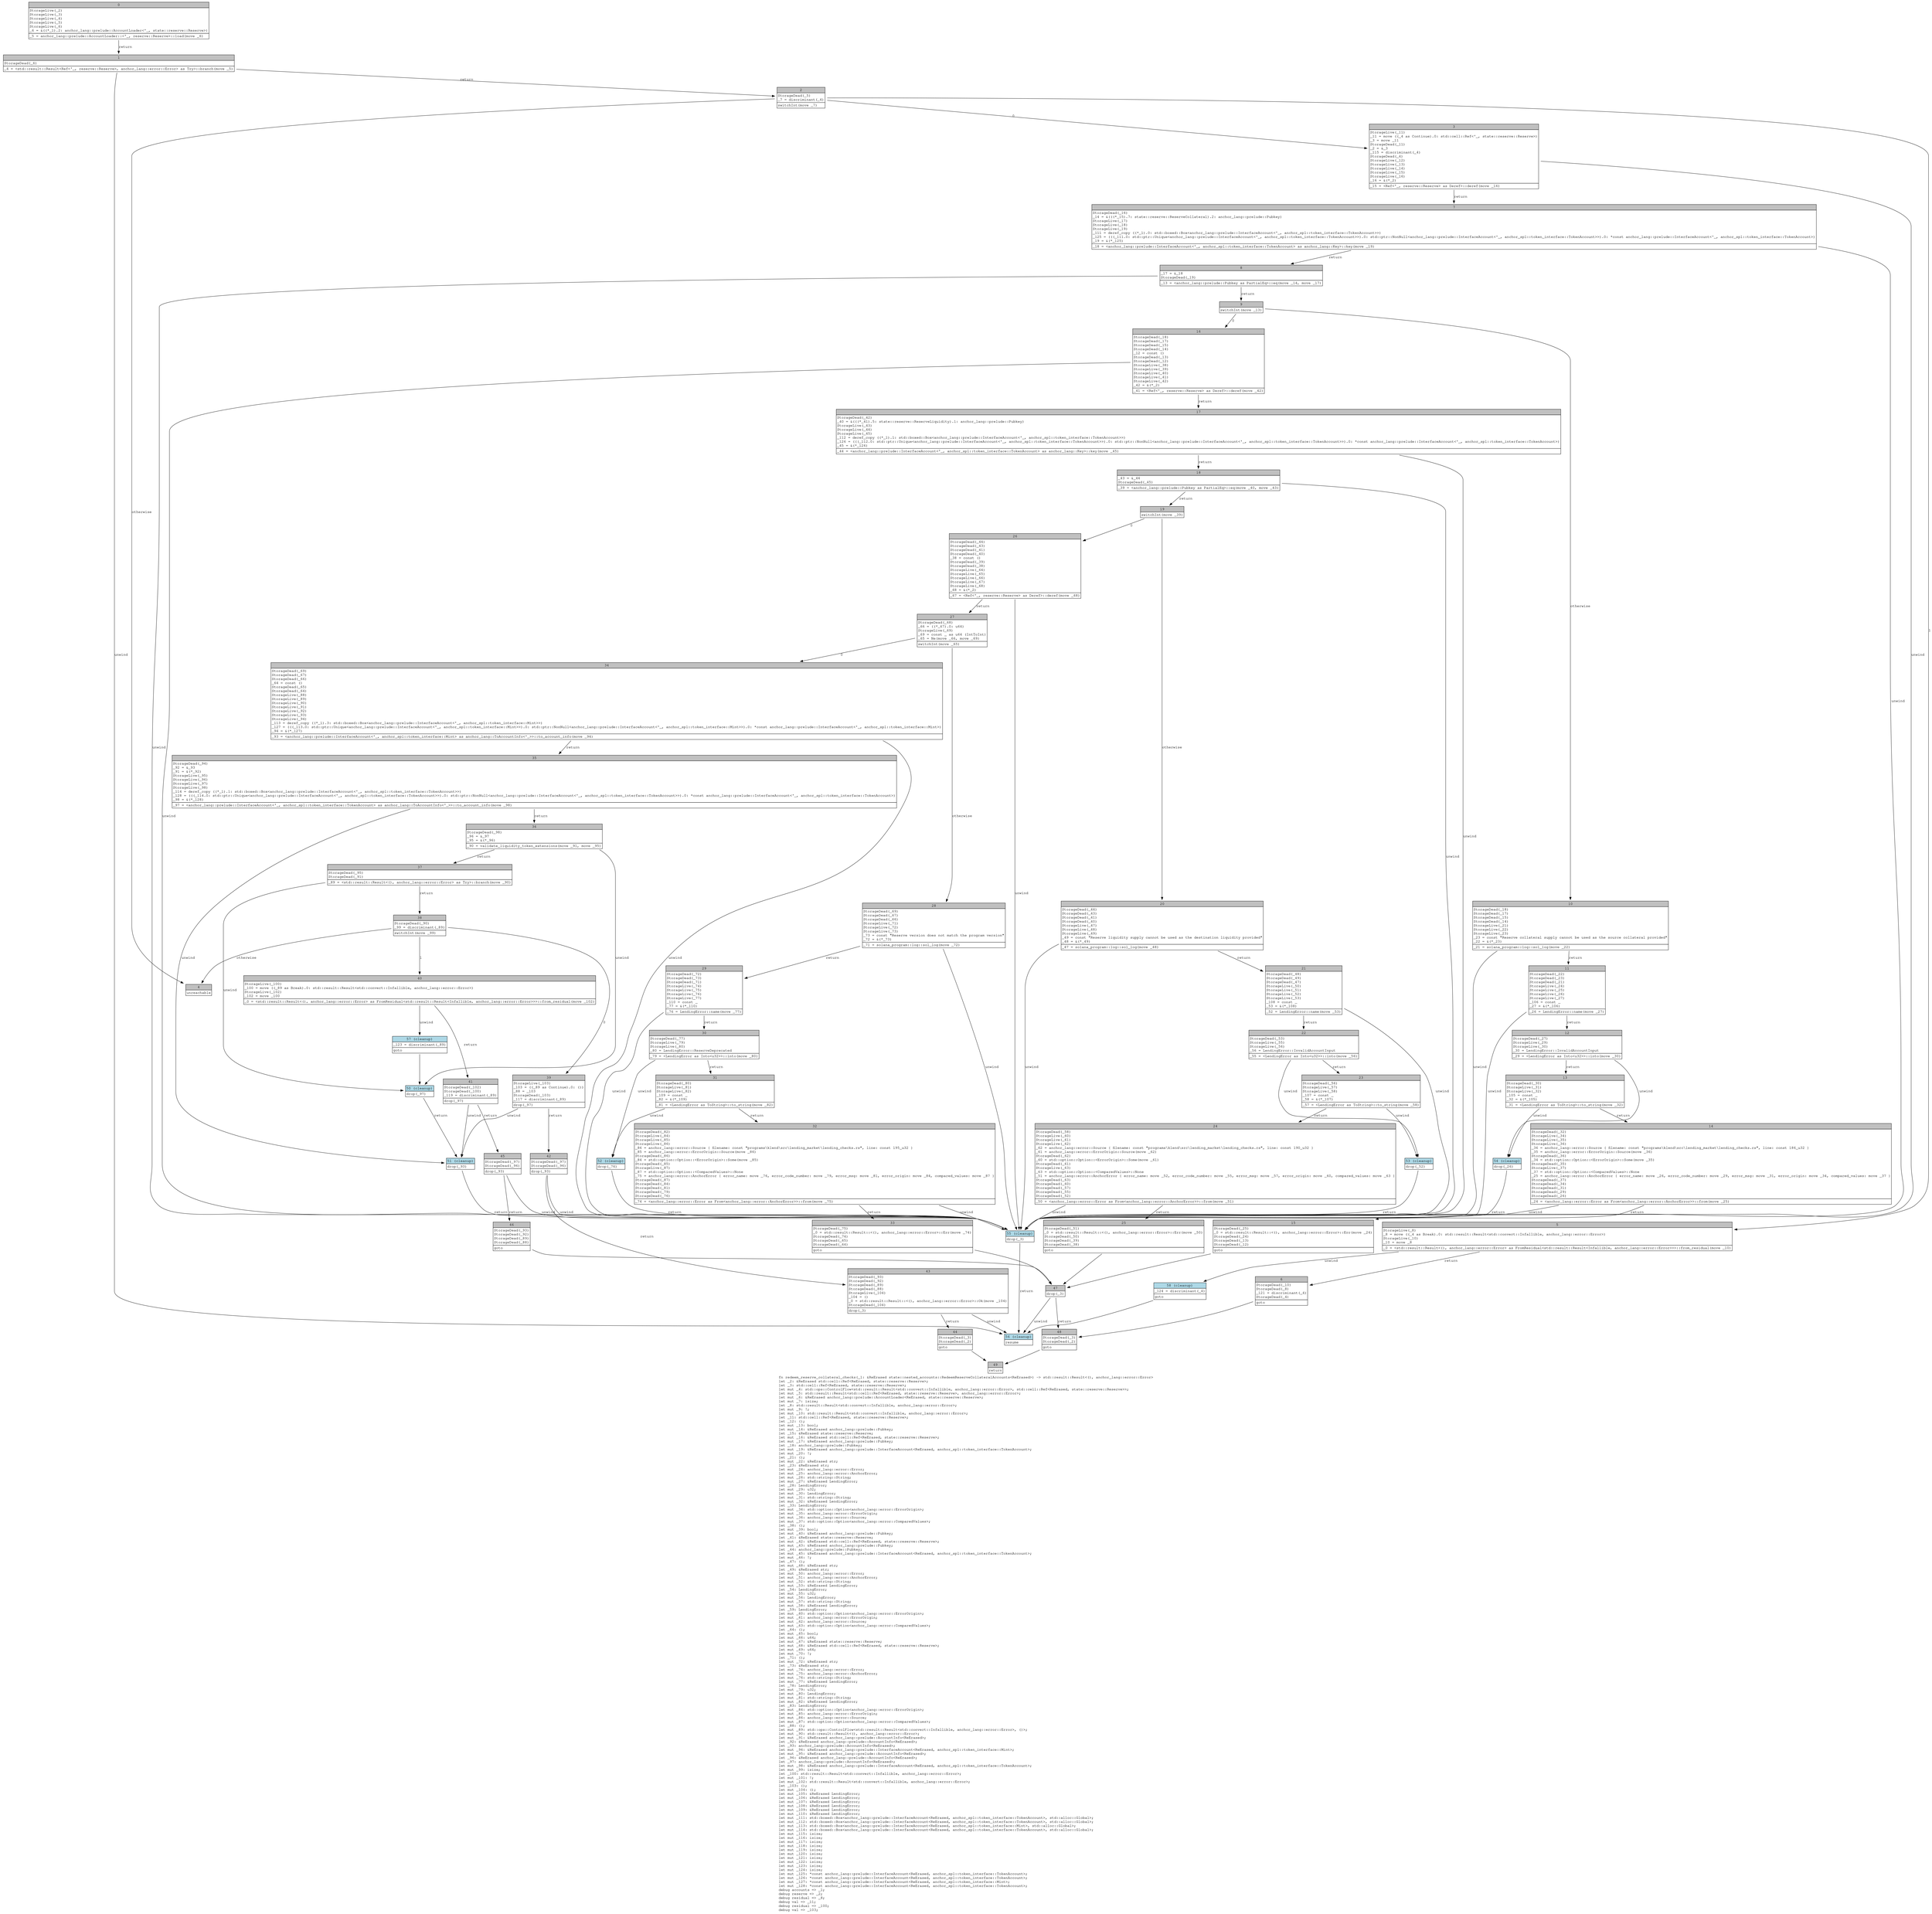 digraph Mir_0_1183 {
    graph [fontname="Courier, monospace"];
    node [fontname="Courier, monospace"];
    edge [fontname="Courier, monospace"];
    label=<fn redeem_reserve_collateral_checks(_1: &amp;ReErased state::nested_accounts::RedeemReserveCollateralAccounts&lt;ReErased&gt;) -&gt; std::result::Result&lt;(), anchor_lang::error::Error&gt;<br align="left"/>let _2: &amp;ReErased std::cell::Ref&lt;ReErased, state::reserve::Reserve&gt;;<br align="left"/>let _3: std::cell::Ref&lt;ReErased, state::reserve::Reserve&gt;;<br align="left"/>let mut _4: std::ops::ControlFlow&lt;std::result::Result&lt;std::convert::Infallible, anchor_lang::error::Error&gt;, std::cell::Ref&lt;ReErased, state::reserve::Reserve&gt;&gt;;<br align="left"/>let mut _5: std::result::Result&lt;std::cell::Ref&lt;ReErased, state::reserve::Reserve&gt;, anchor_lang::error::Error&gt;;<br align="left"/>let mut _6: &amp;ReErased anchor_lang::prelude::AccountLoader&lt;ReErased, state::reserve::Reserve&gt;;<br align="left"/>let mut _7: isize;<br align="left"/>let _8: std::result::Result&lt;std::convert::Infallible, anchor_lang::error::Error&gt;;<br align="left"/>let mut _9: !;<br align="left"/>let mut _10: std::result::Result&lt;std::convert::Infallible, anchor_lang::error::Error&gt;;<br align="left"/>let _11: std::cell::Ref&lt;ReErased, state::reserve::Reserve&gt;;<br align="left"/>let _12: ();<br align="left"/>let mut _13: bool;<br align="left"/>let mut _14: &amp;ReErased anchor_lang::prelude::Pubkey;<br align="left"/>let _15: &amp;ReErased state::reserve::Reserve;<br align="left"/>let mut _16: &amp;ReErased std::cell::Ref&lt;ReErased, state::reserve::Reserve&gt;;<br align="left"/>let mut _17: &amp;ReErased anchor_lang::prelude::Pubkey;<br align="left"/>let _18: anchor_lang::prelude::Pubkey;<br align="left"/>let mut _19: &amp;ReErased anchor_lang::prelude::InterfaceAccount&lt;ReErased, anchor_spl::token_interface::TokenAccount&gt;;<br align="left"/>let mut _20: !;<br align="left"/>let _21: ();<br align="left"/>let mut _22: &amp;ReErased str;<br align="left"/>let _23: &amp;ReErased str;<br align="left"/>let mut _24: anchor_lang::error::Error;<br align="left"/>let mut _25: anchor_lang::error::AnchorError;<br align="left"/>let mut _26: std::string::String;<br align="left"/>let mut _27: &amp;ReErased LendingError;<br align="left"/>let _28: LendingError;<br align="left"/>let mut _29: u32;<br align="left"/>let mut _30: LendingError;<br align="left"/>let mut _31: std::string::String;<br align="left"/>let mut _32: &amp;ReErased LendingError;<br align="left"/>let _33: LendingError;<br align="left"/>let mut _34: std::option::Option&lt;anchor_lang::error::ErrorOrigin&gt;;<br align="left"/>let mut _35: anchor_lang::error::ErrorOrigin;<br align="left"/>let mut _36: anchor_lang::error::Source;<br align="left"/>let mut _37: std::option::Option&lt;anchor_lang::error::ComparedValues&gt;;<br align="left"/>let _38: ();<br align="left"/>let mut _39: bool;<br align="left"/>let mut _40: &amp;ReErased anchor_lang::prelude::Pubkey;<br align="left"/>let _41: &amp;ReErased state::reserve::Reserve;<br align="left"/>let mut _42: &amp;ReErased std::cell::Ref&lt;ReErased, state::reserve::Reserve&gt;;<br align="left"/>let mut _43: &amp;ReErased anchor_lang::prelude::Pubkey;<br align="left"/>let _44: anchor_lang::prelude::Pubkey;<br align="left"/>let mut _45: &amp;ReErased anchor_lang::prelude::InterfaceAccount&lt;ReErased, anchor_spl::token_interface::TokenAccount&gt;;<br align="left"/>let mut _46: !;<br align="left"/>let _47: ();<br align="left"/>let mut _48: &amp;ReErased str;<br align="left"/>let _49: &amp;ReErased str;<br align="left"/>let mut _50: anchor_lang::error::Error;<br align="left"/>let mut _51: anchor_lang::error::AnchorError;<br align="left"/>let mut _52: std::string::String;<br align="left"/>let mut _53: &amp;ReErased LendingError;<br align="left"/>let _54: LendingError;<br align="left"/>let mut _55: u32;<br align="left"/>let mut _56: LendingError;<br align="left"/>let mut _57: std::string::String;<br align="left"/>let mut _58: &amp;ReErased LendingError;<br align="left"/>let _59: LendingError;<br align="left"/>let mut _60: std::option::Option&lt;anchor_lang::error::ErrorOrigin&gt;;<br align="left"/>let mut _61: anchor_lang::error::ErrorOrigin;<br align="left"/>let mut _62: anchor_lang::error::Source;<br align="left"/>let mut _63: std::option::Option&lt;anchor_lang::error::ComparedValues&gt;;<br align="left"/>let _64: ();<br align="left"/>let mut _65: bool;<br align="left"/>let mut _66: u64;<br align="left"/>let mut _67: &amp;ReErased state::reserve::Reserve;<br align="left"/>let mut _68: &amp;ReErased std::cell::Ref&lt;ReErased, state::reserve::Reserve&gt;;<br align="left"/>let mut _69: u64;<br align="left"/>let mut _70: !;<br align="left"/>let _71: ();<br align="left"/>let mut _72: &amp;ReErased str;<br align="left"/>let _73: &amp;ReErased str;<br align="left"/>let mut _74: anchor_lang::error::Error;<br align="left"/>let mut _75: anchor_lang::error::AnchorError;<br align="left"/>let mut _76: std::string::String;<br align="left"/>let mut _77: &amp;ReErased LendingError;<br align="left"/>let _78: LendingError;<br align="left"/>let mut _79: u32;<br align="left"/>let mut _80: LendingError;<br align="left"/>let mut _81: std::string::String;<br align="left"/>let mut _82: &amp;ReErased LendingError;<br align="left"/>let _83: LendingError;<br align="left"/>let mut _84: std::option::Option&lt;anchor_lang::error::ErrorOrigin&gt;;<br align="left"/>let mut _85: anchor_lang::error::ErrorOrigin;<br align="left"/>let mut _86: anchor_lang::error::Source;<br align="left"/>let mut _87: std::option::Option&lt;anchor_lang::error::ComparedValues&gt;;<br align="left"/>let _88: ();<br align="left"/>let mut _89: std::ops::ControlFlow&lt;std::result::Result&lt;std::convert::Infallible, anchor_lang::error::Error&gt;, ()&gt;;<br align="left"/>let mut _90: std::result::Result&lt;(), anchor_lang::error::Error&gt;;<br align="left"/>let mut _91: &amp;ReErased anchor_lang::prelude::AccountInfo&lt;ReErased&gt;;<br align="left"/>let _92: &amp;ReErased anchor_lang::prelude::AccountInfo&lt;ReErased&gt;;<br align="left"/>let _93: anchor_lang::prelude::AccountInfo&lt;ReErased&gt;;<br align="left"/>let mut _94: &amp;ReErased anchor_lang::prelude::InterfaceAccount&lt;ReErased, anchor_spl::token_interface::Mint&gt;;<br align="left"/>let mut _95: &amp;ReErased anchor_lang::prelude::AccountInfo&lt;ReErased&gt;;<br align="left"/>let _96: &amp;ReErased anchor_lang::prelude::AccountInfo&lt;ReErased&gt;;<br align="left"/>let _97: anchor_lang::prelude::AccountInfo&lt;ReErased&gt;;<br align="left"/>let mut _98: &amp;ReErased anchor_lang::prelude::InterfaceAccount&lt;ReErased, anchor_spl::token_interface::TokenAccount&gt;;<br align="left"/>let mut _99: isize;<br align="left"/>let _100: std::result::Result&lt;std::convert::Infallible, anchor_lang::error::Error&gt;;<br align="left"/>let mut _101: !;<br align="left"/>let mut _102: std::result::Result&lt;std::convert::Infallible, anchor_lang::error::Error&gt;;<br align="left"/>let _103: ();<br align="left"/>let mut _104: ();<br align="left"/>let mut _105: &amp;ReErased LendingError;<br align="left"/>let mut _106: &amp;ReErased LendingError;<br align="left"/>let mut _107: &amp;ReErased LendingError;<br align="left"/>let mut _108: &amp;ReErased LendingError;<br align="left"/>let mut _109: &amp;ReErased LendingError;<br align="left"/>let mut _110: &amp;ReErased LendingError;<br align="left"/>let mut _111: std::boxed::Box&lt;anchor_lang::prelude::InterfaceAccount&lt;ReErased, anchor_spl::token_interface::TokenAccount&gt;, std::alloc::Global&gt;;<br align="left"/>let mut _112: std::boxed::Box&lt;anchor_lang::prelude::InterfaceAccount&lt;ReErased, anchor_spl::token_interface::TokenAccount&gt;, std::alloc::Global&gt;;<br align="left"/>let mut _113: std::boxed::Box&lt;anchor_lang::prelude::InterfaceAccount&lt;ReErased, anchor_spl::token_interface::Mint&gt;, std::alloc::Global&gt;;<br align="left"/>let mut _114: std::boxed::Box&lt;anchor_lang::prelude::InterfaceAccount&lt;ReErased, anchor_spl::token_interface::TokenAccount&gt;, std::alloc::Global&gt;;<br align="left"/>let mut _115: isize;<br align="left"/>let mut _116: isize;<br align="left"/>let mut _117: isize;<br align="left"/>let mut _118: isize;<br align="left"/>let mut _119: isize;<br align="left"/>let mut _120: isize;<br align="left"/>let mut _121: isize;<br align="left"/>let mut _122: isize;<br align="left"/>let mut _123: isize;<br align="left"/>let mut _124: isize;<br align="left"/>let mut _125: *const anchor_lang::prelude::InterfaceAccount&lt;ReErased, anchor_spl::token_interface::TokenAccount&gt;;<br align="left"/>let mut _126: *const anchor_lang::prelude::InterfaceAccount&lt;ReErased, anchor_spl::token_interface::TokenAccount&gt;;<br align="left"/>let mut _127: *const anchor_lang::prelude::InterfaceAccount&lt;ReErased, anchor_spl::token_interface::Mint&gt;;<br align="left"/>let mut _128: *const anchor_lang::prelude::InterfaceAccount&lt;ReErased, anchor_spl::token_interface::TokenAccount&gt;;<br align="left"/>debug accounts =&gt; _1;<br align="left"/>debug reserve =&gt; _2;<br align="left"/>debug residual =&gt; _8;<br align="left"/>debug val =&gt; _11;<br align="left"/>debug residual =&gt; _100;<br align="left"/>debug val =&gt; _103;<br align="left"/>>;
    bb0__0_1183 [shape="none", label=<<table border="0" cellborder="1" cellspacing="0"><tr><td bgcolor="gray" align="center" colspan="1">0</td></tr><tr><td align="left" balign="left">StorageLive(_2)<br/>StorageLive(_3)<br/>StorageLive(_4)<br/>StorageLive(_5)<br/>StorageLive(_6)<br/>_6 = &amp;((*_1).2: anchor_lang::prelude::AccountLoader&lt;'_, state::reserve::Reserve&gt;)<br/></td></tr><tr><td align="left">_5 = anchor_lang::prelude::AccountLoader::&lt;'_, reserve::Reserve&gt;::load(move _6)</td></tr></table>>];
    bb1__0_1183 [shape="none", label=<<table border="0" cellborder="1" cellspacing="0"><tr><td bgcolor="gray" align="center" colspan="1">1</td></tr><tr><td align="left" balign="left">StorageDead(_6)<br/></td></tr><tr><td align="left">_4 = &lt;std::result::Result&lt;Ref&lt;'_, reserve::Reserve&gt;, anchor_lang::error::Error&gt; as Try&gt;::branch(move _5)</td></tr></table>>];
    bb2__0_1183 [shape="none", label=<<table border="0" cellborder="1" cellspacing="0"><tr><td bgcolor="gray" align="center" colspan="1">2</td></tr><tr><td align="left" balign="left">StorageDead(_5)<br/>_7 = discriminant(_4)<br/></td></tr><tr><td align="left">switchInt(move _7)</td></tr></table>>];
    bb3__0_1183 [shape="none", label=<<table border="0" cellborder="1" cellspacing="0"><tr><td bgcolor="gray" align="center" colspan="1">3</td></tr><tr><td align="left" balign="left">StorageLive(_11)<br/>_11 = move ((_4 as Continue).0: std::cell::Ref&lt;'_, state::reserve::Reserve&gt;)<br/>_3 = move _11<br/>StorageDead(_11)<br/>_2 = &amp;_3<br/>_115 = discriminant(_4)<br/>StorageDead(_4)<br/>StorageLive(_12)<br/>StorageLive(_13)<br/>StorageLive(_14)<br/>StorageLive(_15)<br/>StorageLive(_16)<br/>_16 = &amp;(*_2)<br/></td></tr><tr><td align="left">_15 = &lt;Ref&lt;'_, reserve::Reserve&gt; as Deref&gt;::deref(move _16)</td></tr></table>>];
    bb4__0_1183 [shape="none", label=<<table border="0" cellborder="1" cellspacing="0"><tr><td bgcolor="gray" align="center" colspan="1">4</td></tr><tr><td align="left">unreachable</td></tr></table>>];
    bb5__0_1183 [shape="none", label=<<table border="0" cellborder="1" cellspacing="0"><tr><td bgcolor="gray" align="center" colspan="1">5</td></tr><tr><td align="left" balign="left">StorageLive(_8)<br/>_8 = move ((_4 as Break).0: std::result::Result&lt;std::convert::Infallible, anchor_lang::error::Error&gt;)<br/>StorageLive(_10)<br/>_10 = move _8<br/></td></tr><tr><td align="left">_0 = &lt;std::result::Result&lt;(), anchor_lang::error::Error&gt; as FromResidual&lt;std::result::Result&lt;Infallible, anchor_lang::error::Error&gt;&gt;&gt;::from_residual(move _10)</td></tr></table>>];
    bb6__0_1183 [shape="none", label=<<table border="0" cellborder="1" cellspacing="0"><tr><td bgcolor="gray" align="center" colspan="1">6</td></tr><tr><td align="left" balign="left">StorageDead(_10)<br/>StorageDead(_8)<br/>_121 = discriminant(_4)<br/>StorageDead(_4)<br/></td></tr><tr><td align="left">goto</td></tr></table>>];
    bb7__0_1183 [shape="none", label=<<table border="0" cellborder="1" cellspacing="0"><tr><td bgcolor="gray" align="center" colspan="1">7</td></tr><tr><td align="left" balign="left">StorageDead(_16)<br/>_14 = &amp;(((*_15).7: state::reserve::ReserveCollateral).2: anchor_lang::prelude::Pubkey)<br/>StorageLive(_17)<br/>StorageLive(_18)<br/>StorageLive(_19)<br/>_111 = deref_copy ((*_1).0: std::boxed::Box&lt;anchor_lang::prelude::InterfaceAccount&lt;'_, anchor_spl::token_interface::TokenAccount&gt;&gt;)<br/>_125 = (((_111.0: std::ptr::Unique&lt;anchor_lang::prelude::InterfaceAccount&lt;'_, anchor_spl::token_interface::TokenAccount&gt;&gt;).0: std::ptr::NonNull&lt;anchor_lang::prelude::InterfaceAccount&lt;'_, anchor_spl::token_interface::TokenAccount&gt;&gt;).0: *const anchor_lang::prelude::InterfaceAccount&lt;'_, anchor_spl::token_interface::TokenAccount&gt;)<br/>_19 = &amp;(*_125)<br/></td></tr><tr><td align="left">_18 = &lt;anchor_lang::prelude::InterfaceAccount&lt;'_, anchor_spl::token_interface::TokenAccount&gt; as anchor_lang::Key&gt;::key(move _19)</td></tr></table>>];
    bb8__0_1183 [shape="none", label=<<table border="0" cellborder="1" cellspacing="0"><tr><td bgcolor="gray" align="center" colspan="1">8</td></tr><tr><td align="left" balign="left">_17 = &amp;_18<br/>StorageDead(_19)<br/></td></tr><tr><td align="left">_13 = &lt;anchor_lang::prelude::Pubkey as PartialEq&gt;::eq(move _14, move _17)</td></tr></table>>];
    bb9__0_1183 [shape="none", label=<<table border="0" cellborder="1" cellspacing="0"><tr><td bgcolor="gray" align="center" colspan="1">9</td></tr><tr><td align="left">switchInt(move _13)</td></tr></table>>];
    bb10__0_1183 [shape="none", label=<<table border="0" cellborder="1" cellspacing="0"><tr><td bgcolor="gray" align="center" colspan="1">10</td></tr><tr><td align="left" balign="left">StorageDead(_18)<br/>StorageDead(_17)<br/>StorageDead(_15)<br/>StorageDead(_14)<br/>StorageLive(_21)<br/>StorageLive(_22)<br/>StorageLive(_23)<br/>_23 = const &quot;Reserve collateral supply cannot be used as the source collateral provided&quot;<br/>_22 = &amp;(*_23)<br/></td></tr><tr><td align="left">_21 = solana_program::log::sol_log(move _22)</td></tr></table>>];
    bb11__0_1183 [shape="none", label=<<table border="0" cellborder="1" cellspacing="0"><tr><td bgcolor="gray" align="center" colspan="1">11</td></tr><tr><td align="left" balign="left">StorageDead(_22)<br/>StorageDead(_23)<br/>StorageDead(_21)<br/>StorageLive(_24)<br/>StorageLive(_25)<br/>StorageLive(_26)<br/>StorageLive(_27)<br/>_106 = const _<br/>_27 = &amp;(*_106)<br/></td></tr><tr><td align="left">_26 = LendingError::name(move _27)</td></tr></table>>];
    bb12__0_1183 [shape="none", label=<<table border="0" cellborder="1" cellspacing="0"><tr><td bgcolor="gray" align="center" colspan="1">12</td></tr><tr><td align="left" balign="left">StorageDead(_27)<br/>StorageLive(_29)<br/>StorageLive(_30)<br/>_30 = LendingError::InvalidAccountInput<br/></td></tr><tr><td align="left">_29 = &lt;LendingError as Into&lt;u32&gt;&gt;::into(move _30)</td></tr></table>>];
    bb13__0_1183 [shape="none", label=<<table border="0" cellborder="1" cellspacing="0"><tr><td bgcolor="gray" align="center" colspan="1">13</td></tr><tr><td align="left" balign="left">StorageDead(_30)<br/>StorageLive(_31)<br/>StorageLive(_32)<br/>_105 = const _<br/>_32 = &amp;(*_105)<br/></td></tr><tr><td align="left">_31 = &lt;LendingError as ToString&gt;::to_string(move _32)</td></tr></table>>];
    bb14__0_1183 [shape="none", label=<<table border="0" cellborder="1" cellspacing="0"><tr><td bgcolor="gray" align="center" colspan="1">14</td></tr><tr><td align="left" balign="left">StorageDead(_32)<br/>StorageLive(_34)<br/>StorageLive(_35)<br/>StorageLive(_36)<br/>_36 = anchor_lang::error::Source { filename: const &quot;programs\\klend\\src\\lending_market\\lending_checks.rs&quot;, line: const 186_u32 }<br/>_35 = anchor_lang::error::ErrorOrigin::Source(move _36)<br/>StorageDead(_36)<br/>_34 = std::option::Option::&lt;ErrorOrigin&gt;::Some(move _35)<br/>StorageDead(_35)<br/>StorageLive(_37)<br/>_37 = std::option::Option::&lt;ComparedValues&gt;::None<br/>_25 = anchor_lang::error::AnchorError { error_name: move _26, error_code_number: move _29, error_msg: move _31, error_origin: move _34, compared_values: move _37 }<br/>StorageDead(_37)<br/>StorageDead(_34)<br/>StorageDead(_31)<br/>StorageDead(_29)<br/>StorageDead(_26)<br/></td></tr><tr><td align="left">_24 = &lt;anchor_lang::error::Error as From&lt;anchor_lang::error::AnchorError&gt;&gt;::from(move _25)</td></tr></table>>];
    bb15__0_1183 [shape="none", label=<<table border="0" cellborder="1" cellspacing="0"><tr><td bgcolor="gray" align="center" colspan="1">15</td></tr><tr><td align="left" balign="left">StorageDead(_25)<br/>_0 = std::result::Result::&lt;(), anchor_lang::error::Error&gt;::Err(move _24)<br/>StorageDead(_24)<br/>StorageDead(_13)<br/>StorageDead(_12)<br/></td></tr><tr><td align="left">goto</td></tr></table>>];
    bb16__0_1183 [shape="none", label=<<table border="0" cellborder="1" cellspacing="0"><tr><td bgcolor="gray" align="center" colspan="1">16</td></tr><tr><td align="left" balign="left">StorageDead(_18)<br/>StorageDead(_17)<br/>StorageDead(_15)<br/>StorageDead(_14)<br/>_12 = const ()<br/>StorageDead(_13)<br/>StorageDead(_12)<br/>StorageLive(_38)<br/>StorageLive(_39)<br/>StorageLive(_40)<br/>StorageLive(_41)<br/>StorageLive(_42)<br/>_42 = &amp;(*_2)<br/></td></tr><tr><td align="left">_41 = &lt;Ref&lt;'_, reserve::Reserve&gt; as Deref&gt;::deref(move _42)</td></tr></table>>];
    bb17__0_1183 [shape="none", label=<<table border="0" cellborder="1" cellspacing="0"><tr><td bgcolor="gray" align="center" colspan="1">17</td></tr><tr><td align="left" balign="left">StorageDead(_42)<br/>_40 = &amp;(((*_41).5: state::reserve::ReserveLiquidity).1: anchor_lang::prelude::Pubkey)<br/>StorageLive(_43)<br/>StorageLive(_44)<br/>StorageLive(_45)<br/>_112 = deref_copy ((*_1).1: std::boxed::Box&lt;anchor_lang::prelude::InterfaceAccount&lt;'_, anchor_spl::token_interface::TokenAccount&gt;&gt;)<br/>_126 = (((_112.0: std::ptr::Unique&lt;anchor_lang::prelude::InterfaceAccount&lt;'_, anchor_spl::token_interface::TokenAccount&gt;&gt;).0: std::ptr::NonNull&lt;anchor_lang::prelude::InterfaceAccount&lt;'_, anchor_spl::token_interface::TokenAccount&gt;&gt;).0: *const anchor_lang::prelude::InterfaceAccount&lt;'_, anchor_spl::token_interface::TokenAccount&gt;)<br/>_45 = &amp;(*_126)<br/></td></tr><tr><td align="left">_44 = &lt;anchor_lang::prelude::InterfaceAccount&lt;'_, anchor_spl::token_interface::TokenAccount&gt; as anchor_lang::Key&gt;::key(move _45)</td></tr></table>>];
    bb18__0_1183 [shape="none", label=<<table border="0" cellborder="1" cellspacing="0"><tr><td bgcolor="gray" align="center" colspan="1">18</td></tr><tr><td align="left" balign="left">_43 = &amp;_44<br/>StorageDead(_45)<br/></td></tr><tr><td align="left">_39 = &lt;anchor_lang::prelude::Pubkey as PartialEq&gt;::eq(move _40, move _43)</td></tr></table>>];
    bb19__0_1183 [shape="none", label=<<table border="0" cellborder="1" cellspacing="0"><tr><td bgcolor="gray" align="center" colspan="1">19</td></tr><tr><td align="left">switchInt(move _39)</td></tr></table>>];
    bb20__0_1183 [shape="none", label=<<table border="0" cellborder="1" cellspacing="0"><tr><td bgcolor="gray" align="center" colspan="1">20</td></tr><tr><td align="left" balign="left">StorageDead(_44)<br/>StorageDead(_43)<br/>StorageDead(_41)<br/>StorageDead(_40)<br/>StorageLive(_47)<br/>StorageLive(_48)<br/>StorageLive(_49)<br/>_49 = const &quot;Reserve liquidity supply cannot be used as the destination liquidity provided&quot;<br/>_48 = &amp;(*_49)<br/></td></tr><tr><td align="left">_47 = solana_program::log::sol_log(move _48)</td></tr></table>>];
    bb21__0_1183 [shape="none", label=<<table border="0" cellborder="1" cellspacing="0"><tr><td bgcolor="gray" align="center" colspan="1">21</td></tr><tr><td align="left" balign="left">StorageDead(_48)<br/>StorageDead(_49)<br/>StorageDead(_47)<br/>StorageLive(_50)<br/>StorageLive(_51)<br/>StorageLive(_52)<br/>StorageLive(_53)<br/>_108 = const _<br/>_53 = &amp;(*_108)<br/></td></tr><tr><td align="left">_52 = LendingError::name(move _53)</td></tr></table>>];
    bb22__0_1183 [shape="none", label=<<table border="0" cellborder="1" cellspacing="0"><tr><td bgcolor="gray" align="center" colspan="1">22</td></tr><tr><td align="left" balign="left">StorageDead(_53)<br/>StorageLive(_55)<br/>StorageLive(_56)<br/>_56 = LendingError::InvalidAccountInput<br/></td></tr><tr><td align="left">_55 = &lt;LendingError as Into&lt;u32&gt;&gt;::into(move _56)</td></tr></table>>];
    bb23__0_1183 [shape="none", label=<<table border="0" cellborder="1" cellspacing="0"><tr><td bgcolor="gray" align="center" colspan="1">23</td></tr><tr><td align="left" balign="left">StorageDead(_56)<br/>StorageLive(_57)<br/>StorageLive(_58)<br/>_107 = const _<br/>_58 = &amp;(*_107)<br/></td></tr><tr><td align="left">_57 = &lt;LendingError as ToString&gt;::to_string(move _58)</td></tr></table>>];
    bb24__0_1183 [shape="none", label=<<table border="0" cellborder="1" cellspacing="0"><tr><td bgcolor="gray" align="center" colspan="1">24</td></tr><tr><td align="left" balign="left">StorageDead(_58)<br/>StorageLive(_60)<br/>StorageLive(_61)<br/>StorageLive(_62)<br/>_62 = anchor_lang::error::Source { filename: const &quot;programs\\klend\\src\\lending_market\\lending_checks.rs&quot;, line: const 190_u32 }<br/>_61 = anchor_lang::error::ErrorOrigin::Source(move _62)<br/>StorageDead(_62)<br/>_60 = std::option::Option::&lt;ErrorOrigin&gt;::Some(move _61)<br/>StorageDead(_61)<br/>StorageLive(_63)<br/>_63 = std::option::Option::&lt;ComparedValues&gt;::None<br/>_51 = anchor_lang::error::AnchorError { error_name: move _52, error_code_number: move _55, error_msg: move _57, error_origin: move _60, compared_values: move _63 }<br/>StorageDead(_63)<br/>StorageDead(_60)<br/>StorageDead(_57)<br/>StorageDead(_55)<br/>StorageDead(_52)<br/></td></tr><tr><td align="left">_50 = &lt;anchor_lang::error::Error as From&lt;anchor_lang::error::AnchorError&gt;&gt;::from(move _51)</td></tr></table>>];
    bb25__0_1183 [shape="none", label=<<table border="0" cellborder="1" cellspacing="0"><tr><td bgcolor="gray" align="center" colspan="1">25</td></tr><tr><td align="left" balign="left">StorageDead(_51)<br/>_0 = std::result::Result::&lt;(), anchor_lang::error::Error&gt;::Err(move _50)<br/>StorageDead(_50)<br/>StorageDead(_39)<br/>StorageDead(_38)<br/></td></tr><tr><td align="left">goto</td></tr></table>>];
    bb26__0_1183 [shape="none", label=<<table border="0" cellborder="1" cellspacing="0"><tr><td bgcolor="gray" align="center" colspan="1">26</td></tr><tr><td align="left" balign="left">StorageDead(_44)<br/>StorageDead(_43)<br/>StorageDead(_41)<br/>StorageDead(_40)<br/>_38 = const ()<br/>StorageDead(_39)<br/>StorageDead(_38)<br/>StorageLive(_64)<br/>StorageLive(_65)<br/>StorageLive(_66)<br/>StorageLive(_67)<br/>StorageLive(_68)<br/>_68 = &amp;(*_2)<br/></td></tr><tr><td align="left">_67 = &lt;Ref&lt;'_, reserve::Reserve&gt; as Deref&gt;::deref(move _68)</td></tr></table>>];
    bb27__0_1183 [shape="none", label=<<table border="0" cellborder="1" cellspacing="0"><tr><td bgcolor="gray" align="center" colspan="1">27</td></tr><tr><td align="left" balign="left">StorageDead(_68)<br/>_66 = ((*_67).0: u64)<br/>StorageLive(_69)<br/>_69 = const _ as u64 (IntToInt)<br/>_65 = Ne(move _66, move _69)<br/></td></tr><tr><td align="left">switchInt(move _65)</td></tr></table>>];
    bb28__0_1183 [shape="none", label=<<table border="0" cellborder="1" cellspacing="0"><tr><td bgcolor="gray" align="center" colspan="1">28</td></tr><tr><td align="left" balign="left">StorageDead(_69)<br/>StorageDead(_67)<br/>StorageDead(_66)<br/>StorageLive(_71)<br/>StorageLive(_72)<br/>StorageLive(_73)<br/>_73 = const &quot;Reserve version does not match the program version&quot;<br/>_72 = &amp;(*_73)<br/></td></tr><tr><td align="left">_71 = solana_program::log::sol_log(move _72)</td></tr></table>>];
    bb29__0_1183 [shape="none", label=<<table border="0" cellborder="1" cellspacing="0"><tr><td bgcolor="gray" align="center" colspan="1">29</td></tr><tr><td align="left" balign="left">StorageDead(_72)<br/>StorageDead(_73)<br/>StorageDead(_71)<br/>StorageLive(_74)<br/>StorageLive(_75)<br/>StorageLive(_76)<br/>StorageLive(_77)<br/>_110 = const _<br/>_77 = &amp;(*_110)<br/></td></tr><tr><td align="left">_76 = LendingError::name(move _77)</td></tr></table>>];
    bb30__0_1183 [shape="none", label=<<table border="0" cellborder="1" cellspacing="0"><tr><td bgcolor="gray" align="center" colspan="1">30</td></tr><tr><td align="left" balign="left">StorageDead(_77)<br/>StorageLive(_79)<br/>StorageLive(_80)<br/>_80 = LendingError::ReserveDeprecated<br/></td></tr><tr><td align="left">_79 = &lt;LendingError as Into&lt;u32&gt;&gt;::into(move _80)</td></tr></table>>];
    bb31__0_1183 [shape="none", label=<<table border="0" cellborder="1" cellspacing="0"><tr><td bgcolor="gray" align="center" colspan="1">31</td></tr><tr><td align="left" balign="left">StorageDead(_80)<br/>StorageLive(_81)<br/>StorageLive(_82)<br/>_109 = const _<br/>_82 = &amp;(*_109)<br/></td></tr><tr><td align="left">_81 = &lt;LendingError as ToString&gt;::to_string(move _82)</td></tr></table>>];
    bb32__0_1183 [shape="none", label=<<table border="0" cellborder="1" cellspacing="0"><tr><td bgcolor="gray" align="center" colspan="1">32</td></tr><tr><td align="left" balign="left">StorageDead(_82)<br/>StorageLive(_84)<br/>StorageLive(_85)<br/>StorageLive(_86)<br/>_86 = anchor_lang::error::Source { filename: const &quot;programs\\klend\\src\\lending_market\\lending_checks.rs&quot;, line: const 195_u32 }<br/>_85 = anchor_lang::error::ErrorOrigin::Source(move _86)<br/>StorageDead(_86)<br/>_84 = std::option::Option::&lt;ErrorOrigin&gt;::Some(move _85)<br/>StorageDead(_85)<br/>StorageLive(_87)<br/>_87 = std::option::Option::&lt;ComparedValues&gt;::None<br/>_75 = anchor_lang::error::AnchorError { error_name: move _76, error_code_number: move _79, error_msg: move _81, error_origin: move _84, compared_values: move _87 }<br/>StorageDead(_87)<br/>StorageDead(_84)<br/>StorageDead(_81)<br/>StorageDead(_79)<br/>StorageDead(_76)<br/></td></tr><tr><td align="left">_74 = &lt;anchor_lang::error::Error as From&lt;anchor_lang::error::AnchorError&gt;&gt;::from(move _75)</td></tr></table>>];
    bb33__0_1183 [shape="none", label=<<table border="0" cellborder="1" cellspacing="0"><tr><td bgcolor="gray" align="center" colspan="1">33</td></tr><tr><td align="left" balign="left">StorageDead(_75)<br/>_0 = std::result::Result::&lt;(), anchor_lang::error::Error&gt;::Err(move _74)<br/>StorageDead(_74)<br/>StorageDead(_65)<br/>StorageDead(_64)<br/></td></tr><tr><td align="left">goto</td></tr></table>>];
    bb34__0_1183 [shape="none", label=<<table border="0" cellborder="1" cellspacing="0"><tr><td bgcolor="gray" align="center" colspan="1">34</td></tr><tr><td align="left" balign="left">StorageDead(_69)<br/>StorageDead(_67)<br/>StorageDead(_66)<br/>_64 = const ()<br/>StorageDead(_65)<br/>StorageDead(_64)<br/>StorageLive(_88)<br/>StorageLive(_89)<br/>StorageLive(_90)<br/>StorageLive(_91)<br/>StorageLive(_92)<br/>StorageLive(_93)<br/>StorageLive(_94)<br/>_113 = deref_copy ((*_1).3: std::boxed::Box&lt;anchor_lang::prelude::InterfaceAccount&lt;'_, anchor_spl::token_interface::Mint&gt;&gt;)<br/>_127 = (((_113.0: std::ptr::Unique&lt;anchor_lang::prelude::InterfaceAccount&lt;'_, anchor_spl::token_interface::Mint&gt;&gt;).0: std::ptr::NonNull&lt;anchor_lang::prelude::InterfaceAccount&lt;'_, anchor_spl::token_interface::Mint&gt;&gt;).0: *const anchor_lang::prelude::InterfaceAccount&lt;'_, anchor_spl::token_interface::Mint&gt;)<br/>_94 = &amp;(*_127)<br/></td></tr><tr><td align="left">_93 = &lt;anchor_lang::prelude::InterfaceAccount&lt;'_, anchor_spl::token_interface::Mint&gt; as anchor_lang::ToAccountInfo&lt;'_&gt;&gt;::to_account_info(move _94)</td></tr></table>>];
    bb35__0_1183 [shape="none", label=<<table border="0" cellborder="1" cellspacing="0"><tr><td bgcolor="gray" align="center" colspan="1">35</td></tr><tr><td align="left" balign="left">StorageDead(_94)<br/>_92 = &amp;_93<br/>_91 = &amp;(*_92)<br/>StorageLive(_95)<br/>StorageLive(_96)<br/>StorageLive(_97)<br/>StorageLive(_98)<br/>_114 = deref_copy ((*_1).1: std::boxed::Box&lt;anchor_lang::prelude::InterfaceAccount&lt;'_, anchor_spl::token_interface::TokenAccount&gt;&gt;)<br/>_128 = (((_114.0: std::ptr::Unique&lt;anchor_lang::prelude::InterfaceAccount&lt;'_, anchor_spl::token_interface::TokenAccount&gt;&gt;).0: std::ptr::NonNull&lt;anchor_lang::prelude::InterfaceAccount&lt;'_, anchor_spl::token_interface::TokenAccount&gt;&gt;).0: *const anchor_lang::prelude::InterfaceAccount&lt;'_, anchor_spl::token_interface::TokenAccount&gt;)<br/>_98 = &amp;(*_128)<br/></td></tr><tr><td align="left">_97 = &lt;anchor_lang::prelude::InterfaceAccount&lt;'_, anchor_spl::token_interface::TokenAccount&gt; as anchor_lang::ToAccountInfo&lt;'_&gt;&gt;::to_account_info(move _98)</td></tr></table>>];
    bb36__0_1183 [shape="none", label=<<table border="0" cellborder="1" cellspacing="0"><tr><td bgcolor="gray" align="center" colspan="1">36</td></tr><tr><td align="left" balign="left">StorageDead(_98)<br/>_96 = &amp;_97<br/>_95 = &amp;(*_96)<br/></td></tr><tr><td align="left">_90 = validate_liquidity_token_extensions(move _91, move _95)</td></tr></table>>];
    bb37__0_1183 [shape="none", label=<<table border="0" cellborder="1" cellspacing="0"><tr><td bgcolor="gray" align="center" colspan="1">37</td></tr><tr><td align="left" balign="left">StorageDead(_95)<br/>StorageDead(_91)<br/></td></tr><tr><td align="left">_89 = &lt;std::result::Result&lt;(), anchor_lang::error::Error&gt; as Try&gt;::branch(move _90)</td></tr></table>>];
    bb38__0_1183 [shape="none", label=<<table border="0" cellborder="1" cellspacing="0"><tr><td bgcolor="gray" align="center" colspan="1">38</td></tr><tr><td align="left" balign="left">StorageDead(_90)<br/>_99 = discriminant(_89)<br/></td></tr><tr><td align="left">switchInt(move _99)</td></tr></table>>];
    bb39__0_1183 [shape="none", label=<<table border="0" cellborder="1" cellspacing="0"><tr><td bgcolor="gray" align="center" colspan="1">39</td></tr><tr><td align="left" balign="left">StorageLive(_103)<br/>_103 = ((_89 as Continue).0: ())<br/>_88 = _103<br/>StorageDead(_103)<br/>_117 = discriminant(_89)<br/></td></tr><tr><td align="left">drop(_97)</td></tr></table>>];
    bb40__0_1183 [shape="none", label=<<table border="0" cellborder="1" cellspacing="0"><tr><td bgcolor="gray" align="center" colspan="1">40</td></tr><tr><td align="left" balign="left">StorageLive(_100)<br/>_100 = move ((_89 as Break).0: std::result::Result&lt;std::convert::Infallible, anchor_lang::error::Error&gt;)<br/>StorageLive(_102)<br/>_102 = move _100<br/></td></tr><tr><td align="left">_0 = &lt;std::result::Result&lt;(), anchor_lang::error::Error&gt; as FromResidual&lt;std::result::Result&lt;Infallible, anchor_lang::error::Error&gt;&gt;&gt;::from_residual(move _102)</td></tr></table>>];
    bb41__0_1183 [shape="none", label=<<table border="0" cellborder="1" cellspacing="0"><tr><td bgcolor="gray" align="center" colspan="1">41</td></tr><tr><td align="left" balign="left">StorageDead(_102)<br/>StorageDead(_100)<br/>_119 = discriminant(_89)<br/></td></tr><tr><td align="left">drop(_97)</td></tr></table>>];
    bb42__0_1183 [shape="none", label=<<table border="0" cellborder="1" cellspacing="0"><tr><td bgcolor="gray" align="center" colspan="1">42</td></tr><tr><td align="left" balign="left">StorageDead(_97)<br/>StorageDead(_96)<br/></td></tr><tr><td align="left">drop(_93)</td></tr></table>>];
    bb43__0_1183 [shape="none", label=<<table border="0" cellborder="1" cellspacing="0"><tr><td bgcolor="gray" align="center" colspan="1">43</td></tr><tr><td align="left" balign="left">StorageDead(_93)<br/>StorageDead(_92)<br/>StorageDead(_89)<br/>StorageDead(_88)<br/>StorageLive(_104)<br/>_104 = ()<br/>_0 = std::result::Result::&lt;(), anchor_lang::error::Error&gt;::Ok(move _104)<br/>StorageDead(_104)<br/></td></tr><tr><td align="left">drop(_3)</td></tr></table>>];
    bb44__0_1183 [shape="none", label=<<table border="0" cellborder="1" cellspacing="0"><tr><td bgcolor="gray" align="center" colspan="1">44</td></tr><tr><td align="left" balign="left">StorageDead(_3)<br/>StorageDead(_2)<br/></td></tr><tr><td align="left">goto</td></tr></table>>];
    bb45__0_1183 [shape="none", label=<<table border="0" cellborder="1" cellspacing="0"><tr><td bgcolor="gray" align="center" colspan="1">45</td></tr><tr><td align="left" balign="left">StorageDead(_97)<br/>StorageDead(_96)<br/></td></tr><tr><td align="left">drop(_93)</td></tr></table>>];
    bb46__0_1183 [shape="none", label=<<table border="0" cellborder="1" cellspacing="0"><tr><td bgcolor="gray" align="center" colspan="1">46</td></tr><tr><td align="left" balign="left">StorageDead(_93)<br/>StorageDead(_92)<br/>StorageDead(_89)<br/>StorageDead(_88)<br/></td></tr><tr><td align="left">goto</td></tr></table>>];
    bb47__0_1183 [shape="none", label=<<table border="0" cellborder="1" cellspacing="0"><tr><td bgcolor="gray" align="center" colspan="1">47</td></tr><tr><td align="left">drop(_3)</td></tr></table>>];
    bb48__0_1183 [shape="none", label=<<table border="0" cellborder="1" cellspacing="0"><tr><td bgcolor="gray" align="center" colspan="1">48</td></tr><tr><td align="left" balign="left">StorageDead(_3)<br/>StorageDead(_2)<br/></td></tr><tr><td align="left">goto</td></tr></table>>];
    bb49__0_1183 [shape="none", label=<<table border="0" cellborder="1" cellspacing="0"><tr><td bgcolor="gray" align="center" colspan="1">49</td></tr><tr><td align="left">return</td></tr></table>>];
    bb50__0_1183 [shape="none", label=<<table border="0" cellborder="1" cellspacing="0"><tr><td bgcolor="lightblue" align="center" colspan="1">50 (cleanup)</td></tr><tr><td align="left">drop(_97)</td></tr></table>>];
    bb51__0_1183 [shape="none", label=<<table border="0" cellborder="1" cellspacing="0"><tr><td bgcolor="lightblue" align="center" colspan="1">51 (cleanup)</td></tr><tr><td align="left">drop(_93)</td></tr></table>>];
    bb52__0_1183 [shape="none", label=<<table border="0" cellborder="1" cellspacing="0"><tr><td bgcolor="lightblue" align="center" colspan="1">52 (cleanup)</td></tr><tr><td align="left">drop(_76)</td></tr></table>>];
    bb53__0_1183 [shape="none", label=<<table border="0" cellborder="1" cellspacing="0"><tr><td bgcolor="lightblue" align="center" colspan="1">53 (cleanup)</td></tr><tr><td align="left">drop(_52)</td></tr></table>>];
    bb54__0_1183 [shape="none", label=<<table border="0" cellborder="1" cellspacing="0"><tr><td bgcolor="lightblue" align="center" colspan="1">54 (cleanup)</td></tr><tr><td align="left">drop(_26)</td></tr></table>>];
    bb55__0_1183 [shape="none", label=<<table border="0" cellborder="1" cellspacing="0"><tr><td bgcolor="lightblue" align="center" colspan="1">55 (cleanup)</td></tr><tr><td align="left">drop(_3)</td></tr></table>>];
    bb56__0_1183 [shape="none", label=<<table border="0" cellborder="1" cellspacing="0"><tr><td bgcolor="lightblue" align="center" colspan="1">56 (cleanup)</td></tr><tr><td align="left">resume</td></tr></table>>];
    bb57__0_1183 [shape="none", label=<<table border="0" cellborder="1" cellspacing="0"><tr><td bgcolor="lightblue" align="center" colspan="1">57 (cleanup)</td></tr><tr><td align="left" balign="left">_123 = discriminant(_89)<br/></td></tr><tr><td align="left">goto</td></tr></table>>];
    bb58__0_1183 [shape="none", label=<<table border="0" cellborder="1" cellspacing="0"><tr><td bgcolor="lightblue" align="center" colspan="1">58 (cleanup)</td></tr><tr><td align="left" balign="left">_124 = discriminant(_4)<br/></td></tr><tr><td align="left">goto</td></tr></table>>];
    bb0__0_1183 -> bb1__0_1183 [label="return"];
    bb1__0_1183 -> bb2__0_1183 [label="return"];
    bb1__0_1183 -> bb56__0_1183 [label="unwind"];
    bb2__0_1183 -> bb3__0_1183 [label="0"];
    bb2__0_1183 -> bb5__0_1183 [label="1"];
    bb2__0_1183 -> bb4__0_1183 [label="otherwise"];
    bb3__0_1183 -> bb7__0_1183 [label="return"];
    bb3__0_1183 -> bb55__0_1183 [label="unwind"];
    bb5__0_1183 -> bb6__0_1183 [label="return"];
    bb5__0_1183 -> bb58__0_1183 [label="unwind"];
    bb6__0_1183 -> bb48__0_1183 [label=""];
    bb7__0_1183 -> bb8__0_1183 [label="return"];
    bb7__0_1183 -> bb55__0_1183 [label="unwind"];
    bb8__0_1183 -> bb9__0_1183 [label="return"];
    bb8__0_1183 -> bb55__0_1183 [label="unwind"];
    bb9__0_1183 -> bb16__0_1183 [label="0"];
    bb9__0_1183 -> bb10__0_1183 [label="otherwise"];
    bb10__0_1183 -> bb11__0_1183 [label="return"];
    bb10__0_1183 -> bb55__0_1183 [label="unwind"];
    bb11__0_1183 -> bb12__0_1183 [label="return"];
    bb11__0_1183 -> bb55__0_1183 [label="unwind"];
    bb12__0_1183 -> bb13__0_1183 [label="return"];
    bb12__0_1183 -> bb54__0_1183 [label="unwind"];
    bb13__0_1183 -> bb14__0_1183 [label="return"];
    bb13__0_1183 -> bb54__0_1183 [label="unwind"];
    bb14__0_1183 -> bb15__0_1183 [label="return"];
    bb14__0_1183 -> bb55__0_1183 [label="unwind"];
    bb15__0_1183 -> bb47__0_1183 [label=""];
    bb16__0_1183 -> bb17__0_1183 [label="return"];
    bb16__0_1183 -> bb55__0_1183 [label="unwind"];
    bb17__0_1183 -> bb18__0_1183 [label="return"];
    bb17__0_1183 -> bb55__0_1183 [label="unwind"];
    bb18__0_1183 -> bb19__0_1183 [label="return"];
    bb18__0_1183 -> bb55__0_1183 [label="unwind"];
    bb19__0_1183 -> bb26__0_1183 [label="0"];
    bb19__0_1183 -> bb20__0_1183 [label="otherwise"];
    bb20__0_1183 -> bb21__0_1183 [label="return"];
    bb20__0_1183 -> bb55__0_1183 [label="unwind"];
    bb21__0_1183 -> bb22__0_1183 [label="return"];
    bb21__0_1183 -> bb55__0_1183 [label="unwind"];
    bb22__0_1183 -> bb23__0_1183 [label="return"];
    bb22__0_1183 -> bb53__0_1183 [label="unwind"];
    bb23__0_1183 -> bb24__0_1183 [label="return"];
    bb23__0_1183 -> bb53__0_1183 [label="unwind"];
    bb24__0_1183 -> bb25__0_1183 [label="return"];
    bb24__0_1183 -> bb55__0_1183 [label="unwind"];
    bb25__0_1183 -> bb47__0_1183 [label=""];
    bb26__0_1183 -> bb27__0_1183 [label="return"];
    bb26__0_1183 -> bb55__0_1183 [label="unwind"];
    bb27__0_1183 -> bb34__0_1183 [label="0"];
    bb27__0_1183 -> bb28__0_1183 [label="otherwise"];
    bb28__0_1183 -> bb29__0_1183 [label="return"];
    bb28__0_1183 -> bb55__0_1183 [label="unwind"];
    bb29__0_1183 -> bb30__0_1183 [label="return"];
    bb29__0_1183 -> bb55__0_1183 [label="unwind"];
    bb30__0_1183 -> bb31__0_1183 [label="return"];
    bb30__0_1183 -> bb52__0_1183 [label="unwind"];
    bb31__0_1183 -> bb32__0_1183 [label="return"];
    bb31__0_1183 -> bb52__0_1183 [label="unwind"];
    bb32__0_1183 -> bb33__0_1183 [label="return"];
    bb32__0_1183 -> bb55__0_1183 [label="unwind"];
    bb33__0_1183 -> bb47__0_1183 [label=""];
    bb34__0_1183 -> bb35__0_1183 [label="return"];
    bb34__0_1183 -> bb55__0_1183 [label="unwind"];
    bb35__0_1183 -> bb36__0_1183 [label="return"];
    bb35__0_1183 -> bb51__0_1183 [label="unwind"];
    bb36__0_1183 -> bb37__0_1183 [label="return"];
    bb36__0_1183 -> bb50__0_1183 [label="unwind"];
    bb37__0_1183 -> bb38__0_1183 [label="return"];
    bb37__0_1183 -> bb50__0_1183 [label="unwind"];
    bb38__0_1183 -> bb39__0_1183 [label="0"];
    bb38__0_1183 -> bb40__0_1183 [label="1"];
    bb38__0_1183 -> bb4__0_1183 [label="otherwise"];
    bb39__0_1183 -> bb42__0_1183 [label="return"];
    bb39__0_1183 -> bb51__0_1183 [label="unwind"];
    bb40__0_1183 -> bb41__0_1183 [label="return"];
    bb40__0_1183 -> bb57__0_1183 [label="unwind"];
    bb41__0_1183 -> bb45__0_1183 [label="return"];
    bb41__0_1183 -> bb51__0_1183 [label="unwind"];
    bb42__0_1183 -> bb43__0_1183 [label="return"];
    bb42__0_1183 -> bb55__0_1183 [label="unwind"];
    bb43__0_1183 -> bb44__0_1183 [label="return"];
    bb43__0_1183 -> bb56__0_1183 [label="unwind"];
    bb44__0_1183 -> bb49__0_1183 [label=""];
    bb45__0_1183 -> bb46__0_1183 [label="return"];
    bb45__0_1183 -> bb55__0_1183 [label="unwind"];
    bb46__0_1183 -> bb47__0_1183 [label=""];
    bb47__0_1183 -> bb48__0_1183 [label="return"];
    bb47__0_1183 -> bb56__0_1183 [label="unwind"];
    bb48__0_1183 -> bb49__0_1183 [label=""];
    bb50__0_1183 -> bb51__0_1183 [label="return"];
    bb51__0_1183 -> bb55__0_1183 [label="return"];
    bb52__0_1183 -> bb55__0_1183 [label="return"];
    bb53__0_1183 -> bb55__0_1183 [label="return"];
    bb54__0_1183 -> bb55__0_1183 [label="return"];
    bb55__0_1183 -> bb56__0_1183 [label="return"];
    bb57__0_1183 -> bb50__0_1183 [label=""];
    bb58__0_1183 -> bb56__0_1183 [label=""];
}
